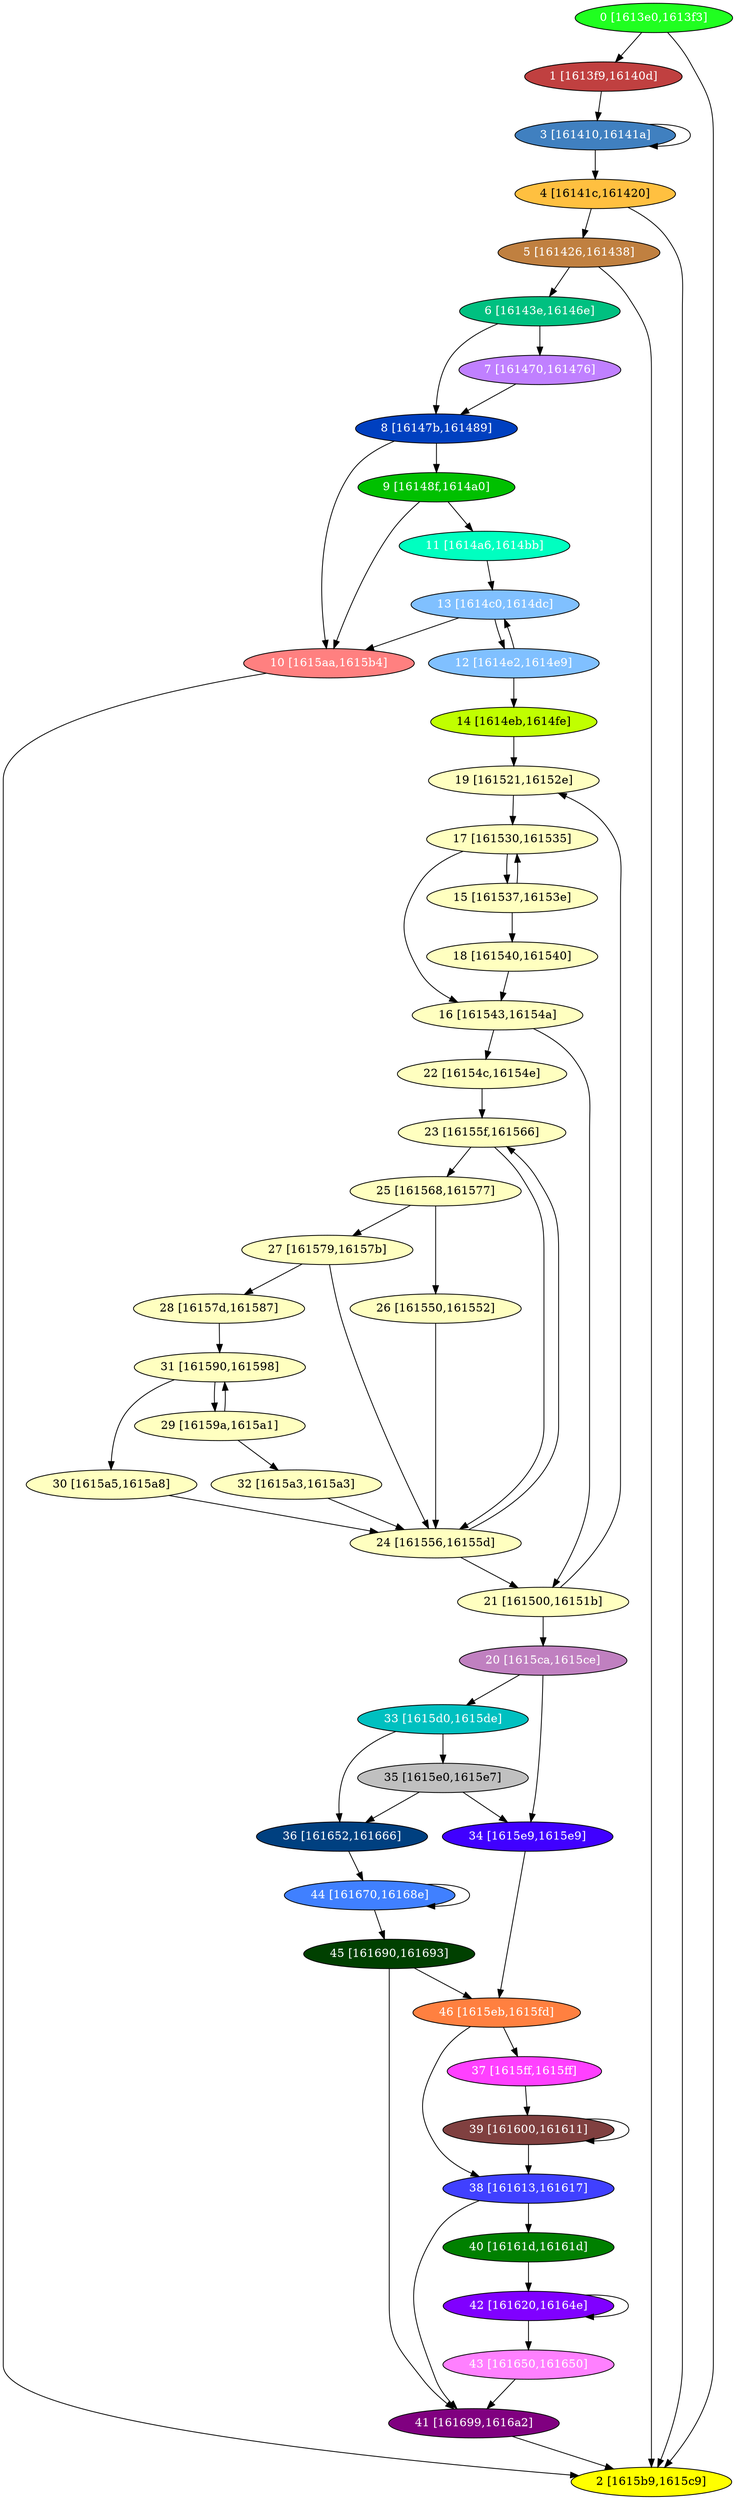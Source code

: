 diGraph libnss3{
	libnss3_0  [style=filled fillcolor="#20FF20" fontcolor="#ffffff" shape=oval label="0 [1613e0,1613f3]"]
	libnss3_1  [style=filled fillcolor="#C04040" fontcolor="#ffffff" shape=oval label="1 [1613f9,16140d]"]
	libnss3_2  [style=filled fillcolor="#FFFF00" fontcolor="#000000" shape=oval label="2 [1615b9,1615c9]"]
	libnss3_3  [style=filled fillcolor="#4080C0" fontcolor="#ffffff" shape=oval label="3 [161410,16141a]"]
	libnss3_4  [style=filled fillcolor="#FFC040" fontcolor="#000000" shape=oval label="4 [16141c,161420]"]
	libnss3_5  [style=filled fillcolor="#C08040" fontcolor="#ffffff" shape=oval label="5 [161426,161438]"]
	libnss3_6  [style=filled fillcolor="#00C080" fontcolor="#ffffff" shape=oval label="6 [16143e,16146e]"]
	libnss3_7  [style=filled fillcolor="#C080FF" fontcolor="#ffffff" shape=oval label="7 [161470,161476]"]
	libnss3_8  [style=filled fillcolor="#0040C0" fontcolor="#ffffff" shape=oval label="8 [16147b,161489]"]
	libnss3_9  [style=filled fillcolor="#00C000" fontcolor="#ffffff" shape=oval label="9 [16148f,1614a0]"]
	libnss3_a  [style=filled fillcolor="#FF8080" fontcolor="#ffffff" shape=oval label="10 [1615aa,1615b4]"]
	libnss3_b  [style=filled fillcolor="#00FFC0" fontcolor="#ffffff" shape=oval label="11 [1614a6,1614bb]"]
	libnss3_c  [style=filled fillcolor="#80C0FF" fontcolor="#ffffff" shape=oval label="12 [1614e2,1614e9]"]
	libnss3_d  [style=filled fillcolor="#80C0FF" fontcolor="#ffffff" shape=oval label="13 [1614c0,1614dc]"]
	libnss3_e  [style=filled fillcolor="#C0FF00" fontcolor="#000000" shape=oval label="14 [1614eb,1614fe]"]
	libnss3_f  [style=filled fillcolor="#FFFFC0" fontcolor="#000000" shape=oval label="15 [161537,16153e]"]
	libnss3_10  [style=filled fillcolor="#FFFFC0" fontcolor="#000000" shape=oval label="16 [161543,16154a]"]
	libnss3_11  [style=filled fillcolor="#FFFFC0" fontcolor="#000000" shape=oval label="17 [161530,161535]"]
	libnss3_12  [style=filled fillcolor="#FFFFC0" fontcolor="#000000" shape=oval label="18 [161540,161540]"]
	libnss3_13  [style=filled fillcolor="#FFFFC0" fontcolor="#000000" shape=oval label="19 [161521,16152e]"]
	libnss3_14  [style=filled fillcolor="#C080C0" fontcolor="#ffffff" shape=oval label="20 [1615ca,1615ce]"]
	libnss3_15  [style=filled fillcolor="#FFFFC0" fontcolor="#000000" shape=oval label="21 [161500,16151b]"]
	libnss3_16  [style=filled fillcolor="#FFFFC0" fontcolor="#000000" shape=oval label="22 [16154c,16154e]"]
	libnss3_17  [style=filled fillcolor="#FFFFC0" fontcolor="#000000" shape=oval label="23 [16155f,161566]"]
	libnss3_18  [style=filled fillcolor="#FFFFC0" fontcolor="#000000" shape=oval label="24 [161556,16155d]"]
	libnss3_19  [style=filled fillcolor="#FFFFC0" fontcolor="#000000" shape=oval label="25 [161568,161577]"]
	libnss3_1a  [style=filled fillcolor="#FFFFC0" fontcolor="#000000" shape=oval label="26 [161550,161552]"]
	libnss3_1b  [style=filled fillcolor="#FFFFC0" fontcolor="#000000" shape=oval label="27 [161579,16157b]"]
	libnss3_1c  [style=filled fillcolor="#FFFFC0" fontcolor="#000000" shape=oval label="28 [16157d,161587]"]
	libnss3_1d  [style=filled fillcolor="#FFFFC0" fontcolor="#000000" shape=oval label="29 [16159a,1615a1]"]
	libnss3_1e  [style=filled fillcolor="#FFFFC0" fontcolor="#000000" shape=oval label="30 [1615a5,1615a8]"]
	libnss3_1f  [style=filled fillcolor="#FFFFC0" fontcolor="#000000" shape=oval label="31 [161590,161598]"]
	libnss3_20  [style=filled fillcolor="#FFFFC0" fontcolor="#000000" shape=oval label="32 [1615a3,1615a3]"]
	libnss3_21  [style=filled fillcolor="#00C0C0" fontcolor="#ffffff" shape=oval label="33 [1615d0,1615de]"]
	libnss3_22  [style=filled fillcolor="#4000FF" fontcolor="#ffffff" shape=oval label="34 [1615e9,1615e9]"]
	libnss3_23  [style=filled fillcolor="#C0C0C0" fontcolor="#000000" shape=oval label="35 [1615e0,1615e7]"]
	libnss3_24  [style=filled fillcolor="#004080" fontcolor="#ffffff" shape=oval label="36 [161652,161666]"]
	libnss3_25  [style=filled fillcolor="#FF40FF" fontcolor="#ffffff" shape=oval label="37 [1615ff,1615ff]"]
	libnss3_26  [style=filled fillcolor="#4040FF" fontcolor="#ffffff" shape=oval label="38 [161613,161617]"]
	libnss3_27  [style=filled fillcolor="#804040" fontcolor="#ffffff" shape=oval label="39 [161600,161611]"]
	libnss3_28  [style=filled fillcolor="#008000" fontcolor="#ffffff" shape=oval label="40 [16161d,16161d]"]
	libnss3_29  [style=filled fillcolor="#800080" fontcolor="#ffffff" shape=oval label="41 [161699,1616a2]"]
	libnss3_2a  [style=filled fillcolor="#8000FF" fontcolor="#ffffff" shape=oval label="42 [161620,16164e]"]
	libnss3_2b  [style=filled fillcolor="#FF80FF" fontcolor="#ffffff" shape=oval label="43 [161650,161650]"]
	libnss3_2c  [style=filled fillcolor="#4080FF" fontcolor="#ffffff" shape=oval label="44 [161670,16168e]"]
	libnss3_2d  [style=filled fillcolor="#004000" fontcolor="#ffffff" shape=oval label="45 [161690,161693]"]
	libnss3_2e  [style=filled fillcolor="#FF8040" fontcolor="#ffffff" shape=oval label="46 [1615eb,1615fd]"]

	libnss3_0 -> libnss3_1
	libnss3_0 -> libnss3_2
	libnss3_1 -> libnss3_3
	libnss3_3 -> libnss3_3
	libnss3_3 -> libnss3_4
	libnss3_4 -> libnss3_2
	libnss3_4 -> libnss3_5
	libnss3_5 -> libnss3_2
	libnss3_5 -> libnss3_6
	libnss3_6 -> libnss3_7
	libnss3_6 -> libnss3_8
	libnss3_7 -> libnss3_8
	libnss3_8 -> libnss3_9
	libnss3_8 -> libnss3_a
	libnss3_9 -> libnss3_a
	libnss3_9 -> libnss3_b
	libnss3_a -> libnss3_2
	libnss3_b -> libnss3_d
	libnss3_c -> libnss3_d
	libnss3_c -> libnss3_e
	libnss3_d -> libnss3_a
	libnss3_d -> libnss3_c
	libnss3_e -> libnss3_13
	libnss3_f -> libnss3_11
	libnss3_f -> libnss3_12
	libnss3_10 -> libnss3_15
	libnss3_10 -> libnss3_16
	libnss3_11 -> libnss3_f
	libnss3_11 -> libnss3_10
	libnss3_12 -> libnss3_10
	libnss3_13 -> libnss3_11
	libnss3_14 -> libnss3_21
	libnss3_14 -> libnss3_22
	libnss3_15 -> libnss3_13
	libnss3_15 -> libnss3_14
	libnss3_16 -> libnss3_17
	libnss3_17 -> libnss3_18
	libnss3_17 -> libnss3_19
	libnss3_18 -> libnss3_15
	libnss3_18 -> libnss3_17
	libnss3_19 -> libnss3_1a
	libnss3_19 -> libnss3_1b
	libnss3_1a -> libnss3_18
	libnss3_1b -> libnss3_18
	libnss3_1b -> libnss3_1c
	libnss3_1c -> libnss3_1f
	libnss3_1d -> libnss3_1f
	libnss3_1d -> libnss3_20
	libnss3_1e -> libnss3_18
	libnss3_1f -> libnss3_1d
	libnss3_1f -> libnss3_1e
	libnss3_20 -> libnss3_18
	libnss3_21 -> libnss3_23
	libnss3_21 -> libnss3_24
	libnss3_22 -> libnss3_2e
	libnss3_23 -> libnss3_22
	libnss3_23 -> libnss3_24
	libnss3_24 -> libnss3_2c
	libnss3_25 -> libnss3_27
	libnss3_26 -> libnss3_28
	libnss3_26 -> libnss3_29
	libnss3_27 -> libnss3_26
	libnss3_27 -> libnss3_27
	libnss3_28 -> libnss3_2a
	libnss3_29 -> libnss3_2
	libnss3_2a -> libnss3_2a
	libnss3_2a -> libnss3_2b
	libnss3_2b -> libnss3_29
	libnss3_2c -> libnss3_2c
	libnss3_2c -> libnss3_2d
	libnss3_2d -> libnss3_29
	libnss3_2d -> libnss3_2e
	libnss3_2e -> libnss3_25
	libnss3_2e -> libnss3_26
}